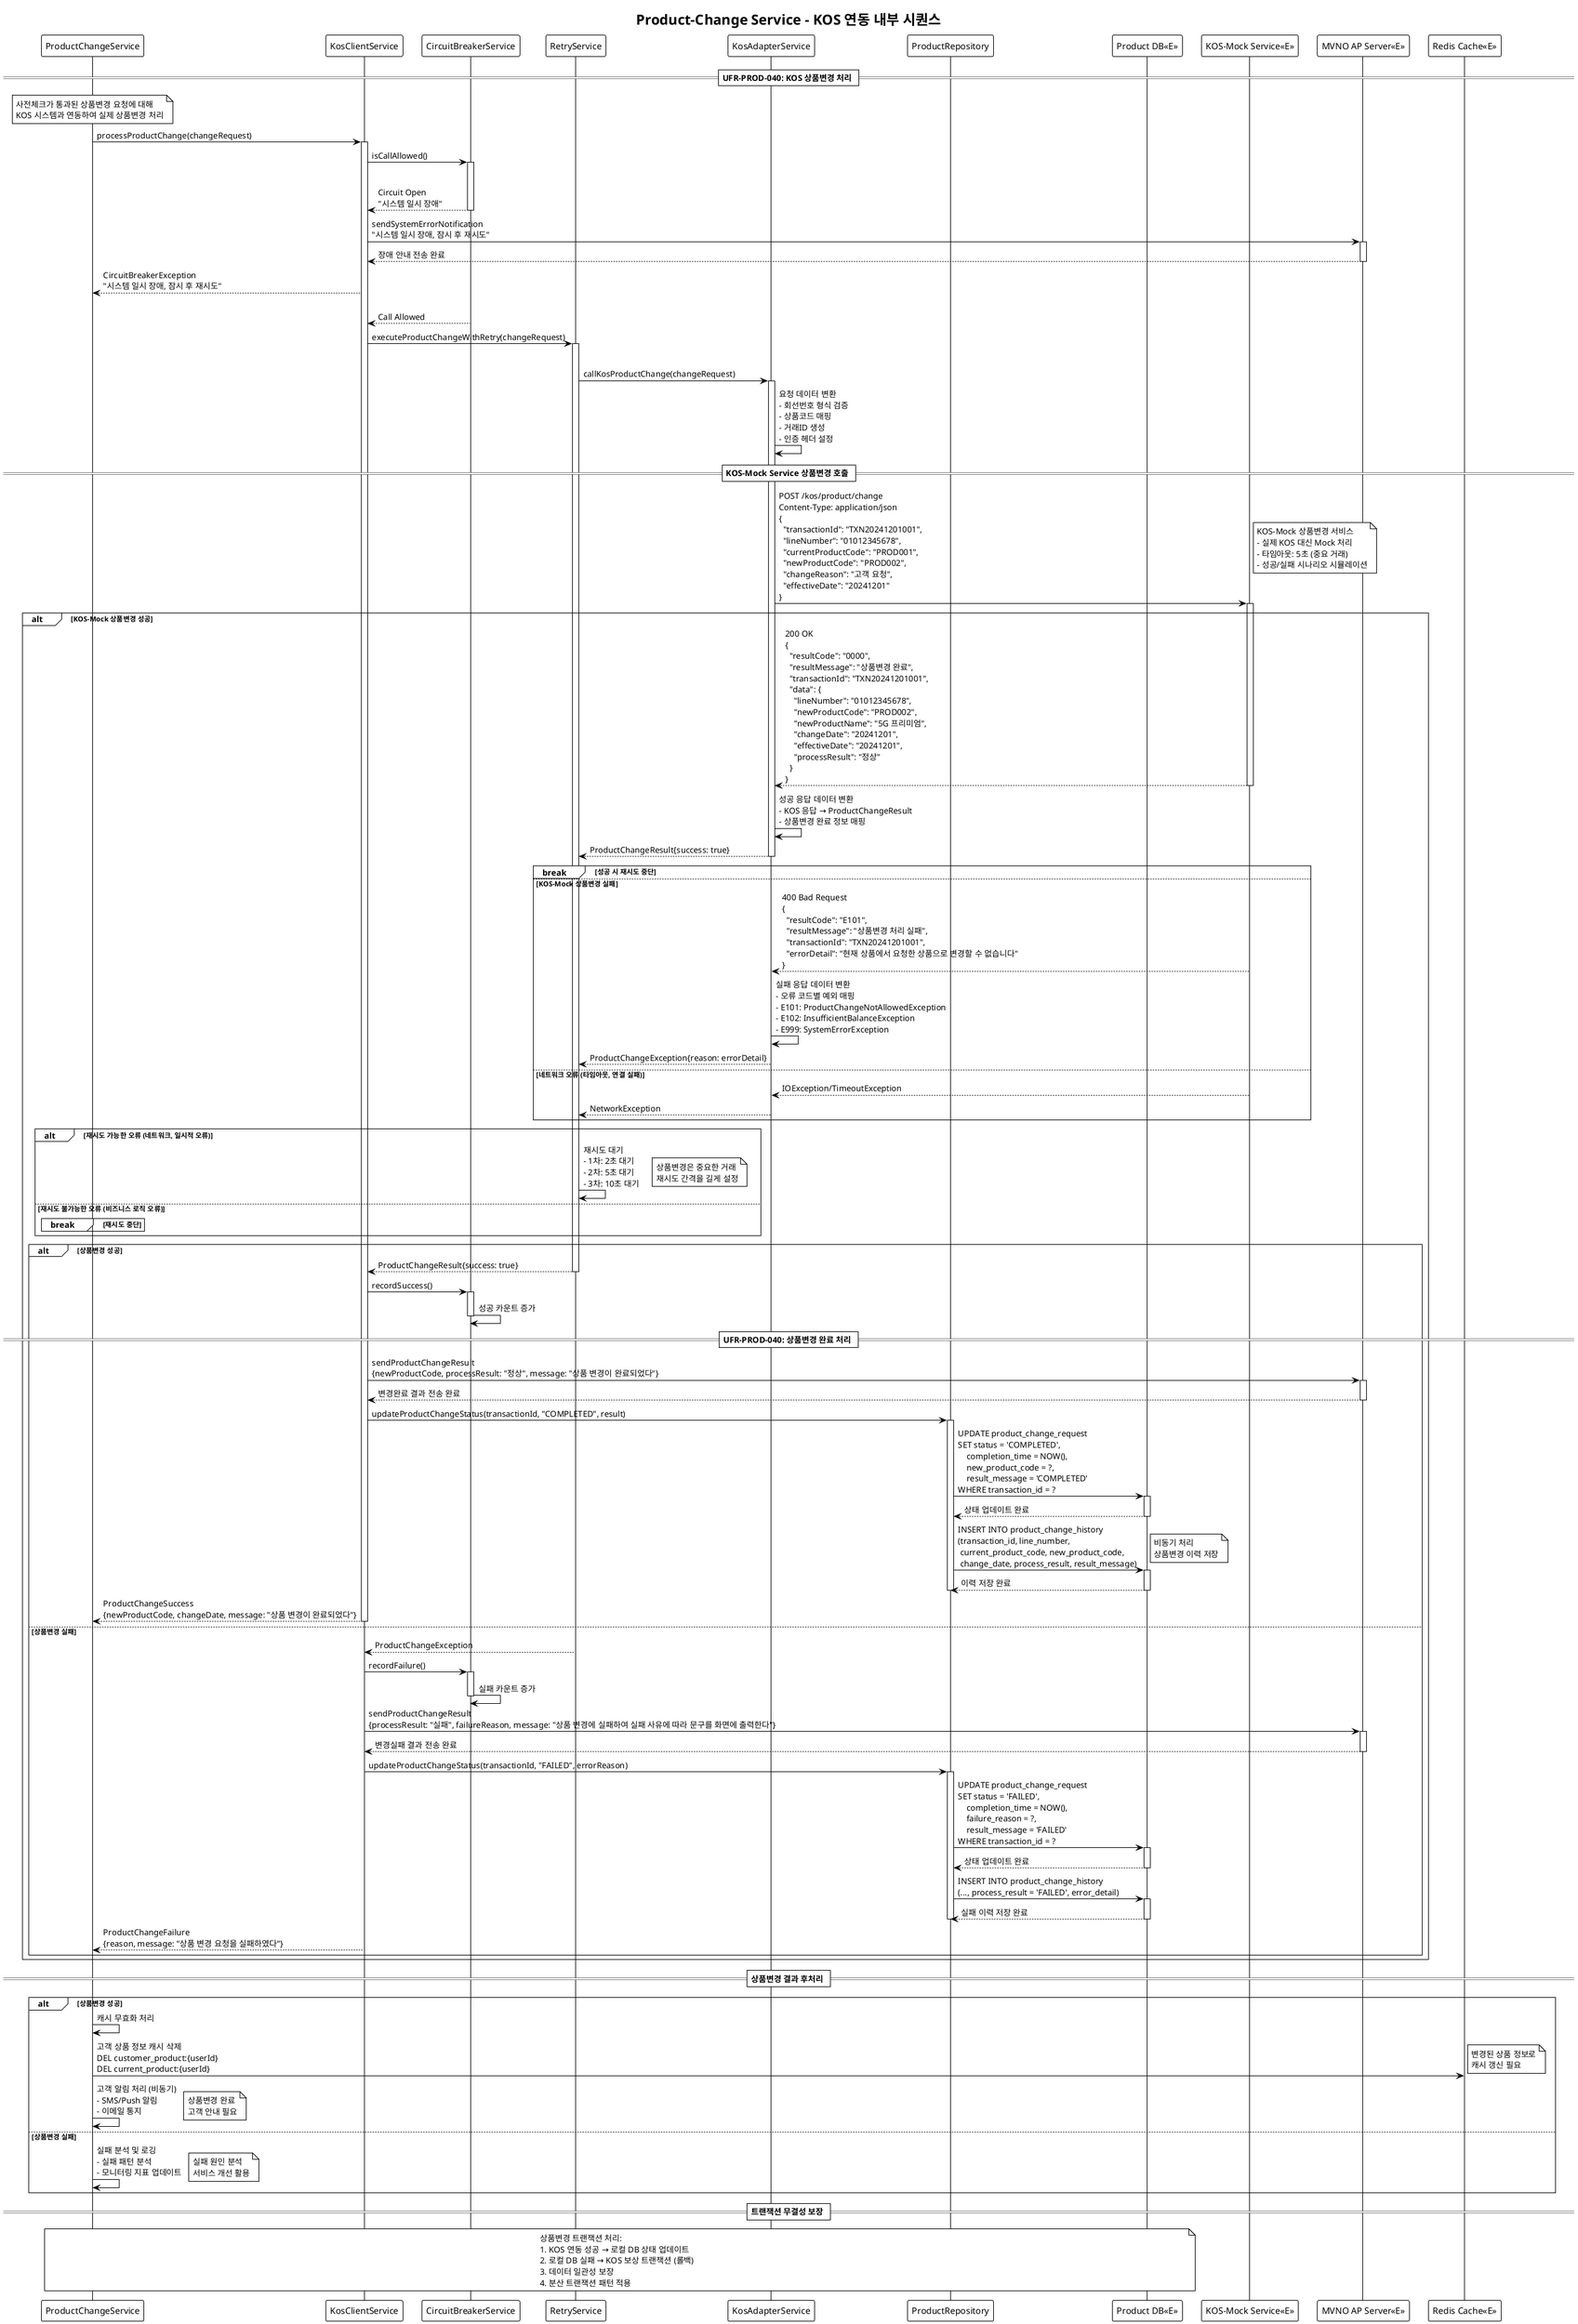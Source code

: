 @startuml
!theme mono
title Product-Change Service - KOS 연동 내부 시퀀스

participant "ProductChangeService" as Service
participant "KosClientService" as KosClient
participant "CircuitBreakerService" as CircuitBreaker
participant "RetryService" as RetryService
participant "KosAdapterService" as KosAdapter
participant "ProductRepository" as ProductRepo
participant "Product DB<<E>>" as ProductDB
participant "KOS-Mock Service<<E>>" as KOSMock
participant "MVNO AP Server<<E>>" as MVNO

== UFR-PROD-040: KOS 상품변경 처리 ==

note over Service
사전체크가 통과된 상품변경 요청에 대해
KOS 시스템과 연동하여 실제 상품변경 처리
end note

Service -> KosClient: processProductChange(changeRequest)
activate KosClient

KosClient -> CircuitBreaker: isCallAllowed()
activate CircuitBreaker

alt Circuit Breaker - OPEN 상태
    CircuitBreaker --> KosClient: Circuit Open\n"시스템 일시 장애"
    deactivate CircuitBreaker
    
    KosClient -> MVNO: sendSystemErrorNotification\n"시스템 일시 장애, 잠시 후 재시도"
    activate MVNO
    MVNO --> KosClient: 장애 안내 전송 완료
    deactivate MVNO
    
    KosClient --> Service: CircuitBreakerException\n"시스템 일시 장애, 잠시 후 재시도"

else Circuit Breaker - CLOSED/HALF_OPEN 상태
    CircuitBreaker --> KosClient: Call Allowed
    deactivate CircuitBreaker
    
    KosClient -> RetryService: executeProductChangeWithRetry(changeRequest)
    activate RetryService
    
    loop 최대 3회 재시도 (상품변경은 중요한 거래)
        RetryService -> KosAdapter: callKosProductChange(changeRequest)
        activate KosAdapter
        
        KosAdapter -> KosAdapter: 요청 데이터 변환\n- 회선번호 형식 검증\n- 상품코드 매핑\n- 거래ID 생성\n- 인증 헤더 설정
        
        == KOS-Mock Service 상품변경 호출 ==
        
        KosAdapter -> KOSMock: POST /kos/product/change\nContent-Type: application/json\n{\n  "transactionId": "TXN20241201001",\n  "lineNumber": "01012345678",\n  "currentProductCode": "PROD001",\n  "newProductCode": "PROD002",\n  "changeReason": "고객 요청",\n  "effectiveDate": "20241201"\n}
        activate KOSMock
        note right: KOS-Mock 상품변경 서비스\n- 실제 KOS 대신 Mock 처리\n- 타임아웃: 5초 (중요 거래)\n- 성공/실패 시나리오 시뮬레이션
        
        alt KOS-Mock 상품변경 성공
            KOSMock --> KosAdapter: 200 OK\n{\n  "resultCode": "0000",\n  "resultMessage": "상품변경 완료",\n  "transactionId": "TXN20241201001",\n  "data": {\n    "lineNumber": "01012345678",\n    "newProductCode": "PROD002",\n    "newProductName": "5G 프리미엄",\n    "changeDate": "20241201",\n    "effectiveDate": "20241201",\n    "processResult": "정상"\n  }\n}
            deactivate KOSMock
            
            KosAdapter -> KosAdapter: 성공 응답 데이터 변환\n- KOS 응답 → ProductChangeResult\n- 상품변경 완료 정보 매핑
            
            KosAdapter --> RetryService: ProductChangeResult{success: true}
            deactivate KosAdapter
            break 성공 시 재시도 중단
            
        else KOS-Mock 상품변경 실패
            KOSMock --> KosAdapter: 400 Bad Request\n{\n  "resultCode": "E101",\n  "resultMessage": "상품변경 처리 실패",\n  "transactionId": "TXN20241201001",\n  "errorDetail": "현재 상품에서 요청한 상품으로 변경할 수 없습니다"\n}
            deactivate KOSMock
            
            KosAdapter -> KosAdapter: 실패 응답 데이터 변환\n- 오류 코드별 예외 매핑\n- E101: ProductChangeNotAllowedException\n- E102: InsufficientBalanceException\n- E999: SystemErrorException
            
            KosAdapter --> RetryService: ProductChangeException{reason: errorDetail}
            deactivate KosAdapter
            
        else 네트워크 오류 (타임아웃, 연결 실패)
            KOSMock --> KosAdapter: IOException/TimeoutException
            deactivate KOSMock
            
            KosAdapter --> RetryService: NetworkException
            deactivate KosAdapter
        end
        
        alt 재시도 가능한 오류 (네트워크, 일시적 오류)
            RetryService -> RetryService: 재시도 대기\n- 1차: 2초 대기\n- 2차: 5초 대기\n- 3차: 10초 대기
            note right: 상품변경은 중요한 거래\n재시도 간격을 길게 설정
        else 재시도 불가능한 오류 (비즈니스 로직 오류)
            break 재시도 중단
        end
    end
    
    alt 상품변경 성공
        RetryService --> KosClient: ProductChangeResult{success: true}
        deactivate RetryService
        
        KosClient -> CircuitBreaker: recordSuccess()
        activate CircuitBreaker
        CircuitBreaker -> CircuitBreaker: 성공 카운트 증가
        deactivate CircuitBreaker
        
        == UFR-PROD-040: 상품변경 완료 처리 ==
        
        KosClient -> MVNO: sendProductChangeResult\n{newProductCode, processResult: "정상", message: "상품 변경이 완료되었다"}
        activate MVNO
        MVNO --> KosClient: 변경완료 결과 전송 완료
        deactivate MVNO
        
        KosClient -> ProductRepo: updateProductChangeStatus(transactionId, "COMPLETED", result)
        activate ProductRepo
        ProductRepo -> ProductDB: UPDATE product_change_request\nSET status = 'COMPLETED',\n    completion_time = NOW(),\n    new_product_code = ?,\n    result_message = 'COMPLETED'\nWHERE transaction_id = ?
        activate ProductDB
        ProductDB --> ProductRepo: 상태 업데이트 완료
        deactivate ProductDB
        
        ProductRepo -> ProductDB: INSERT INTO product_change_history\n(transaction_id, line_number, \n current_product_code, new_product_code,\n change_date, process_result, result_message)
        activate ProductDB
        note right: 비동기 처리\n상품변경 이력 저장
        ProductDB --> ProductRepo: 이력 저장 완료
        deactivate ProductDB
        deactivate ProductRepo
        
        KosClient --> Service: ProductChangeSuccess\n{newProductCode, changeDate, message: "상품 변경이 완료되었다"}
        deactivate KosClient
        
    else 상품변경 실패
        RetryService --> KosClient: ProductChangeException
        deactivate RetryService
        
        KosClient -> CircuitBreaker: recordFailure()
        activate CircuitBreaker
        CircuitBreaker -> CircuitBreaker: 실패 카운트 증가
        deactivate CircuitBreaker
        
        KosClient -> MVNO: sendProductChangeResult\n{processResult: "실패", failureReason, message: "상품 변경에 실패하여 실패 사유에 따라 문구를 화면에 출력한다"}
        activate MVNO
        MVNO --> KosClient: 변경실패 결과 전송 완료
        deactivate MVNO
        
        KosClient -> ProductRepo: updateProductChangeStatus(transactionId, "FAILED", errorReason)
        activate ProductRepo
        ProductRepo -> ProductDB: UPDATE product_change_request\nSET status = 'FAILED',\n    completion_time = NOW(),\n    failure_reason = ?,\n    result_message = 'FAILED'\nWHERE transaction_id = ?
        activate ProductDB
        ProductDB --> ProductRepo: 상태 업데이트 완료
        deactivate ProductDB
        
        ProductRepo -> ProductDB: INSERT INTO product_change_history\n(..., process_result = 'FAILED', error_detail)
        activate ProductDB
        ProductDB --> ProductRepo: 실패 이력 저장 완료
        deactivate ProductDB
        deactivate ProductRepo
        
        KosClient --> Service: ProductChangeFailure\n{reason, message: "상품 변경 요청을 실패하였다"}
        deactivate KosClient
    end
end

== 상품변경 결과 후처리 ==

alt 상품변경 성공
    Service -> Service: 캐시 무효화 처리
    Service -> "Redis Cache<<E>>": 고객 상품 정보 캐시 삭제\nDEL customer_product:{userId}\nDEL current_product:{userId}
    note right: 변경된 상품 정보로\n캐시 갱신 필요
    
    Service -> Service: 고객 알림 처리 (비동기)\n- SMS/Push 알림\n- 이메일 통지
    note right: 상품변경 완료\n고객 안내 필요

else 상품변경 실패
    Service -> Service: 실패 분석 및 로깅\n- 실패 패턴 분석\n- 모니터링 지표 업데이트
    note right: 실패 원인 분석\n서비스 개선 활용
end

== 트랜잭션 무결성 보장 ==

note over Service, ProductDB
상품변경 트랜잭션 처리:
1. KOS 연동 성공 → 로컬 DB 상태 업데이트
2. 로컬 DB 실패 → KOS 보상 트랜잭션 (롤백)
3. 데이터 일관성 보장
4. 분산 트랜잭션 패턴 적용
end note

@enduml
